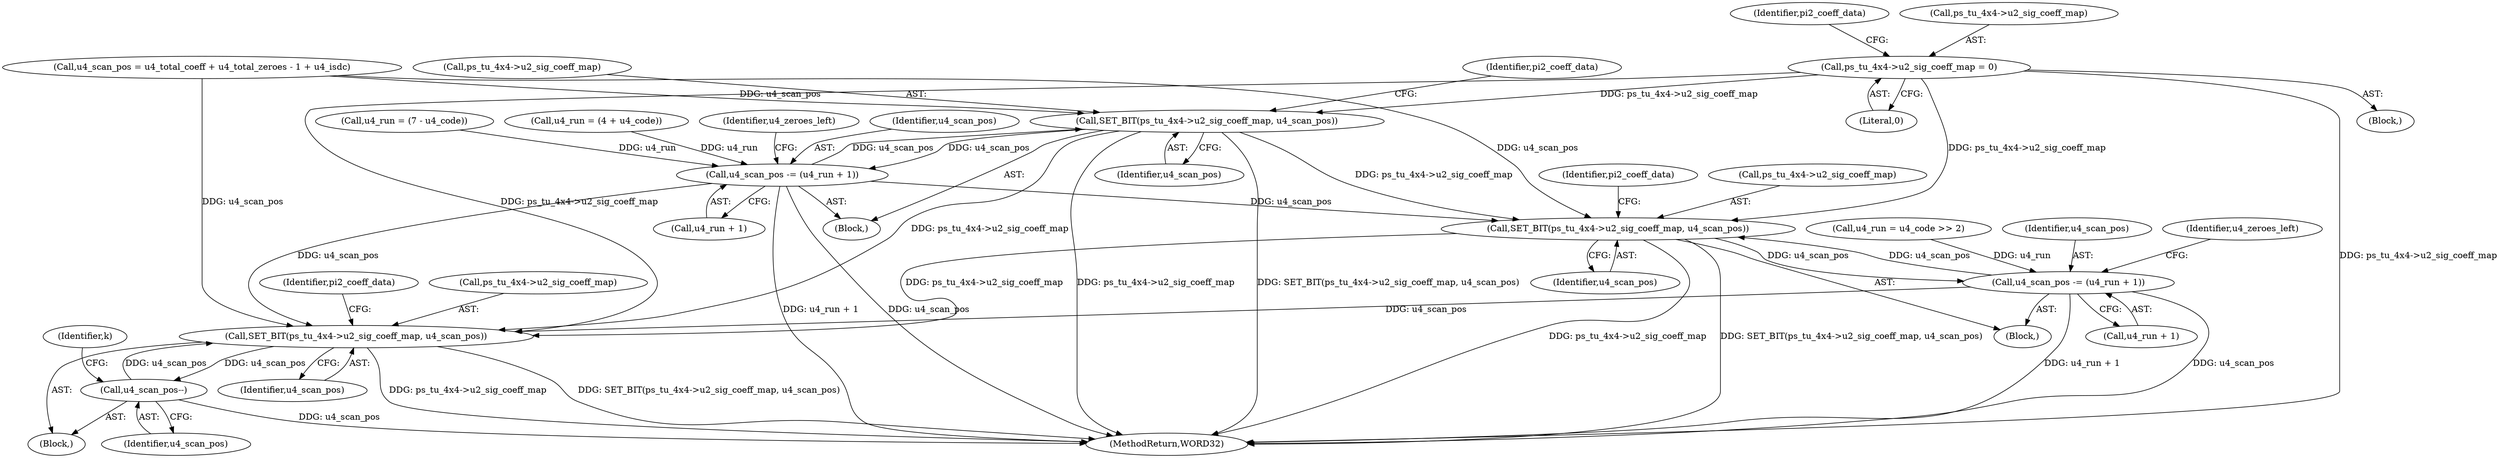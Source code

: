 digraph "0_Android_c57fc3703ae2e0d41b1f6580c50015937f2d23c1_0@pointer" {
"1000216" [label="(Call,ps_tu_4x4->u2_sig_coeff_map = 0)"];
"1000542" [label="(Call,SET_BIT(ps_tu_4x4->u2_sig_coeff_map, u4_scan_pos))"];
"1000558" [label="(Call,u4_scan_pos -= (u4_run + 1))"];
"1000600" [label="(Call,SET_BIT(ps_tu_4x4->u2_sig_coeff_map, u4_scan_pos))"];
"1000616" [label="(Call,u4_scan_pos -= (u4_run + 1))"];
"1000633" [label="(Call,SET_BIT(ps_tu_4x4->u2_sig_coeff_map, u4_scan_pos))"];
"1000646" [label="(Call,u4_scan_pos--)"];
"1000525" [label="(Call,u4_run = (7 - u4_code))"];
"1000600" [label="(Call,SET_BIT(ps_tu_4x4->u2_sig_coeff_map, u4_scan_pos))"];
"1000683" [label="(MethodReturn,WORD32)"];
"1000558" [label="(Call,u4_scan_pos -= (u4_run + 1))"];
"1000617" [label="(Identifier,u4_scan_pos)"];
"1000604" [label="(Identifier,u4_scan_pos)"];
"1000546" [label="(Identifier,u4_scan_pos)"];
"1000630" [label="(Identifier,k)"];
"1000571" [label="(Identifier,u4_zeroes_left)"];
"1000632" [label="(Block,)"];
"1000543" [label="(Call,ps_tu_4x4->u2_sig_coeff_map)"];
"1000637" [label="(Identifier,u4_scan_pos)"];
"1000560" [label="(Call,u4_run + 1)"];
"1000641" [label="(Identifier,pi2_coeff_data)"];
"1000574" [label="(Block,)"];
"1000537" [label="(Call,u4_run = (4 + u4_code))"];
"1000616" [label="(Call,u4_scan_pos -= (u4_run + 1))"];
"1000590" [label="(Call,u4_run = u4_code >> 2)"];
"1000507" [label="(Identifier,u4_zeroes_left)"];
"1000222" [label="(Identifier,pi2_coeff_data)"];
"1000216" [label="(Call,ps_tu_4x4->u2_sig_coeff_map = 0)"];
"1000608" [label="(Identifier,pi2_coeff_data)"];
"1000542" [label="(Call,SET_BIT(ps_tu_4x4->u2_sig_coeff_map, u4_scan_pos))"];
"1000634" [label="(Call,ps_tu_4x4->u2_sig_coeff_map)"];
"1000550" [label="(Identifier,pi2_coeff_data)"];
"1000646" [label="(Call,u4_scan_pos--)"];
"1000633" [label="(Call,SET_BIT(ps_tu_4x4->u2_sig_coeff_map, u4_scan_pos))"];
"1000486" [label="(Call,u4_scan_pos = u4_total_coeff + u4_total_zeroes - 1 + u4_isdc)"];
"1000647" [label="(Identifier,u4_scan_pos)"];
"1000601" [label="(Call,ps_tu_4x4->u2_sig_coeff_map)"];
"1000217" [label="(Call,ps_tu_4x4->u2_sig_coeff_map)"];
"1000164" [label="(Block,)"];
"1000618" [label="(Call,u4_run + 1)"];
"1000220" [label="(Literal,0)"];
"1000510" [label="(Block,)"];
"1000559" [label="(Identifier,u4_scan_pos)"];
"1000216" -> "1000164"  [label="AST: "];
"1000216" -> "1000220"  [label="CFG: "];
"1000217" -> "1000216"  [label="AST: "];
"1000220" -> "1000216"  [label="AST: "];
"1000222" -> "1000216"  [label="CFG: "];
"1000216" -> "1000683"  [label="DDG: ps_tu_4x4->u2_sig_coeff_map"];
"1000216" -> "1000542"  [label="DDG: ps_tu_4x4->u2_sig_coeff_map"];
"1000216" -> "1000600"  [label="DDG: ps_tu_4x4->u2_sig_coeff_map"];
"1000216" -> "1000633"  [label="DDG: ps_tu_4x4->u2_sig_coeff_map"];
"1000542" -> "1000510"  [label="AST: "];
"1000542" -> "1000546"  [label="CFG: "];
"1000543" -> "1000542"  [label="AST: "];
"1000546" -> "1000542"  [label="AST: "];
"1000550" -> "1000542"  [label="CFG: "];
"1000542" -> "1000683"  [label="DDG: SET_BIT(ps_tu_4x4->u2_sig_coeff_map, u4_scan_pos)"];
"1000542" -> "1000683"  [label="DDG: ps_tu_4x4->u2_sig_coeff_map"];
"1000558" -> "1000542"  [label="DDG: u4_scan_pos"];
"1000486" -> "1000542"  [label="DDG: u4_scan_pos"];
"1000542" -> "1000558"  [label="DDG: u4_scan_pos"];
"1000542" -> "1000600"  [label="DDG: ps_tu_4x4->u2_sig_coeff_map"];
"1000542" -> "1000633"  [label="DDG: ps_tu_4x4->u2_sig_coeff_map"];
"1000558" -> "1000510"  [label="AST: "];
"1000558" -> "1000560"  [label="CFG: "];
"1000559" -> "1000558"  [label="AST: "];
"1000560" -> "1000558"  [label="AST: "];
"1000507" -> "1000558"  [label="CFG: "];
"1000558" -> "1000683"  [label="DDG: u4_run + 1"];
"1000558" -> "1000683"  [label="DDG: u4_scan_pos"];
"1000525" -> "1000558"  [label="DDG: u4_run"];
"1000537" -> "1000558"  [label="DDG: u4_run"];
"1000558" -> "1000600"  [label="DDG: u4_scan_pos"];
"1000558" -> "1000633"  [label="DDG: u4_scan_pos"];
"1000600" -> "1000574"  [label="AST: "];
"1000600" -> "1000604"  [label="CFG: "];
"1000601" -> "1000600"  [label="AST: "];
"1000604" -> "1000600"  [label="AST: "];
"1000608" -> "1000600"  [label="CFG: "];
"1000600" -> "1000683"  [label="DDG: SET_BIT(ps_tu_4x4->u2_sig_coeff_map, u4_scan_pos)"];
"1000600" -> "1000683"  [label="DDG: ps_tu_4x4->u2_sig_coeff_map"];
"1000616" -> "1000600"  [label="DDG: u4_scan_pos"];
"1000486" -> "1000600"  [label="DDG: u4_scan_pos"];
"1000600" -> "1000616"  [label="DDG: u4_scan_pos"];
"1000600" -> "1000633"  [label="DDG: ps_tu_4x4->u2_sig_coeff_map"];
"1000616" -> "1000574"  [label="AST: "];
"1000616" -> "1000618"  [label="CFG: "];
"1000617" -> "1000616"  [label="AST: "];
"1000618" -> "1000616"  [label="AST: "];
"1000571" -> "1000616"  [label="CFG: "];
"1000616" -> "1000683"  [label="DDG: u4_run + 1"];
"1000616" -> "1000683"  [label="DDG: u4_scan_pos"];
"1000590" -> "1000616"  [label="DDG: u4_run"];
"1000616" -> "1000633"  [label="DDG: u4_scan_pos"];
"1000633" -> "1000632"  [label="AST: "];
"1000633" -> "1000637"  [label="CFG: "];
"1000634" -> "1000633"  [label="AST: "];
"1000637" -> "1000633"  [label="AST: "];
"1000641" -> "1000633"  [label="CFG: "];
"1000633" -> "1000683"  [label="DDG: SET_BIT(ps_tu_4x4->u2_sig_coeff_map, u4_scan_pos)"];
"1000633" -> "1000683"  [label="DDG: ps_tu_4x4->u2_sig_coeff_map"];
"1000646" -> "1000633"  [label="DDG: u4_scan_pos"];
"1000486" -> "1000633"  [label="DDG: u4_scan_pos"];
"1000633" -> "1000646"  [label="DDG: u4_scan_pos"];
"1000646" -> "1000632"  [label="AST: "];
"1000646" -> "1000647"  [label="CFG: "];
"1000647" -> "1000646"  [label="AST: "];
"1000630" -> "1000646"  [label="CFG: "];
"1000646" -> "1000683"  [label="DDG: u4_scan_pos"];
}
